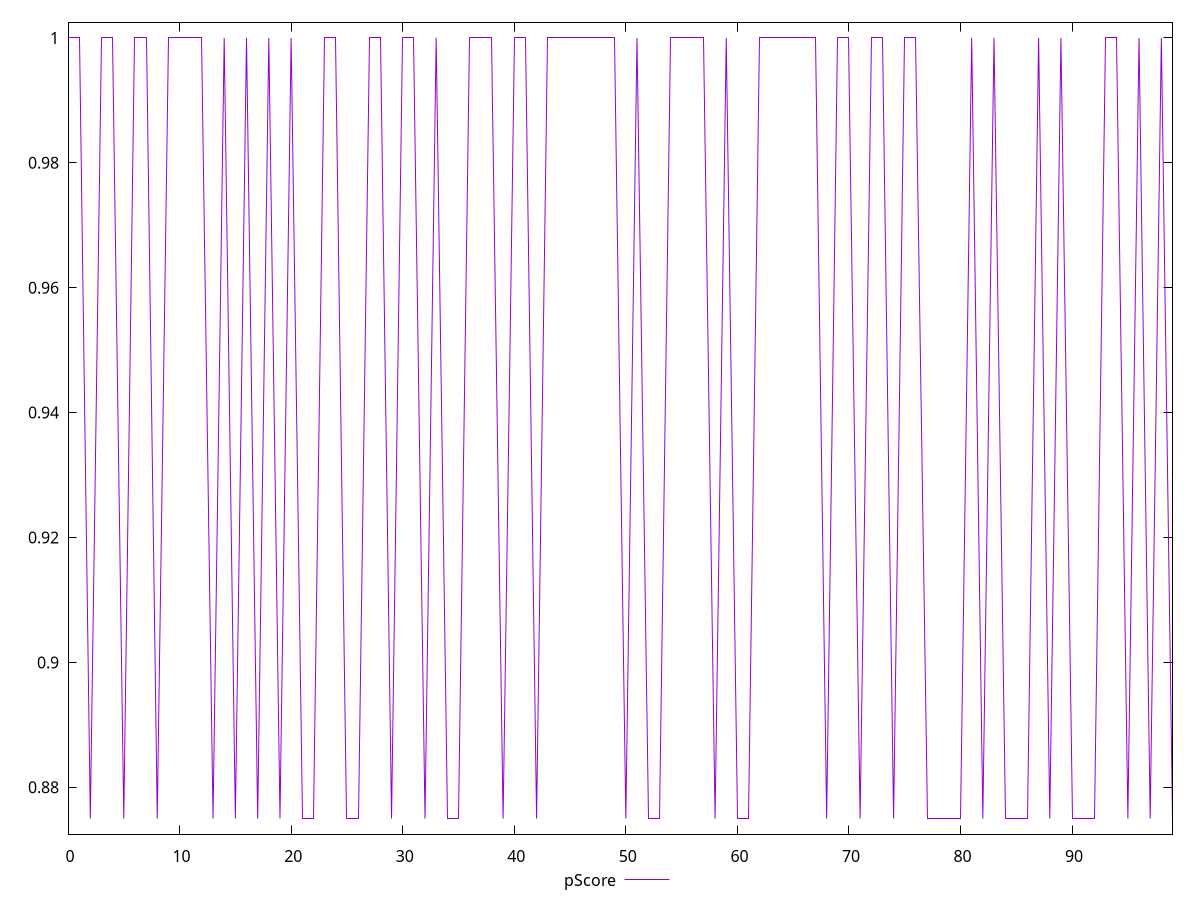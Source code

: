 reset

$pScore <<EOF
0 1
1 1
2 0.875
3 1
4 1
5 0.875
6 1
7 1
8 0.875
9 1
10 1
11 1
12 1
13 0.875
14 1
15 0.875
16 1
17 0.875
18 1
19 0.875
20 1
21 0.875
22 0.875
23 1
24 1
25 0.875
26 0.875
27 1
28 1
29 0.875
30 1
31 1
32 0.875
33 1
34 0.875
35 0.875
36 1
37 1
38 1
39 0.875
40 1
41 1
42 0.875
43 1
44 1
45 1
46 1
47 1
48 1
49 1
50 0.875
51 1
52 0.875
53 0.875
54 1
55 1
56 1
57 1
58 0.875
59 1
60 0.875
61 0.875
62 1
63 1
64 1
65 1
66 1
67 1
68 0.875
69 1
70 1
71 0.875
72 1
73 1
74 0.875
75 1
76 1
77 0.875
78 0.875
79 0.875
80 0.875
81 1
82 0.875
83 1
84 0.875
85 0.875
86 0.875
87 1
88 0.875
89 1
90 0.875
91 0.875
92 0.875
93 1
94 1
95 0.875
96 1
97 0.875
98 1
99 0.875
EOF

set key outside below
set xrange [0:99]
set yrange [0.8725:1.0025]
set trange [0.8725:1.0025]
set terminal svg size 640, 500 enhanced background rgb 'white'
set output "reports/report_00032_2021-02-25T10-28-15.087Z/legacy-javascript/samples/astro/pScore/values.svg"

plot $pScore title "pScore" with line

reset
